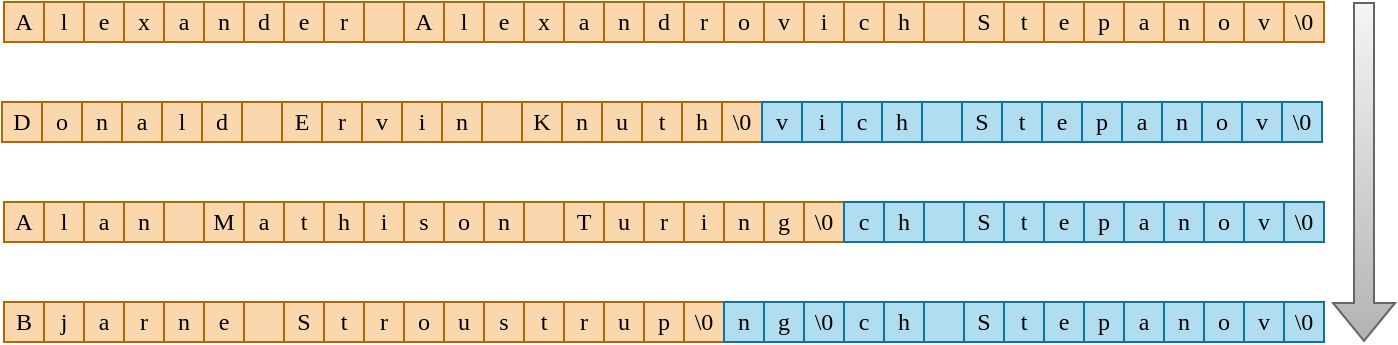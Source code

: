 <mxfile version="22.1.16" type="device">
  <diagram name="Page-1" id="nZQKi7UJ11sSgHiRh12A">
    <mxGraphModel dx="814" dy="559" grid="1" gridSize="10" guides="1" tooltips="1" connect="1" arrows="1" fold="1" page="1" pageScale="1" pageWidth="850" pageHeight="1100" math="0" shadow="0">
      <root>
        <mxCell id="0" />
        <mxCell id="1" parent="0" />
        <mxCell id="AO6BtqNN17s9clnaOmh2-70" value="A" style="rounded=0;whiteSpace=wrap;html=1;fontFamily=consolas;fillColor=#fad7ac;strokeColor=#b46504;" parent="1" vertex="1">
          <mxGeometry x="10" y="40" width="20" height="20" as="geometry" />
        </mxCell>
        <mxCell id="AO6BtqNN17s9clnaOmh2-71" value="l" style="rounded=0;whiteSpace=wrap;html=1;fontFamily=consolas;fillColor=#fad7ac;strokeColor=#b46504;" parent="1" vertex="1">
          <mxGeometry x="30" y="40" width="20" height="20" as="geometry" />
        </mxCell>
        <mxCell id="AO6BtqNN17s9clnaOmh2-72" value="e" style="rounded=0;whiteSpace=wrap;html=1;fontFamily=consolas;fillColor=#fad7ac;strokeColor=#b46504;" parent="1" vertex="1">
          <mxGeometry x="50" y="40" width="20" height="20" as="geometry" />
        </mxCell>
        <mxCell id="AO6BtqNN17s9clnaOmh2-73" value="x" style="rounded=0;whiteSpace=wrap;html=1;fontFamily=consolas;fillColor=#fad7ac;strokeColor=#b46504;" parent="1" vertex="1">
          <mxGeometry x="70" y="40" width="20" height="20" as="geometry" />
        </mxCell>
        <mxCell id="AO6BtqNN17s9clnaOmh2-74" value="a" style="rounded=0;whiteSpace=wrap;html=1;fontFamily=consolas;fillColor=#fad7ac;strokeColor=#b46504;" parent="1" vertex="1">
          <mxGeometry x="90" y="40" width="20" height="20" as="geometry" />
        </mxCell>
        <mxCell id="AO6BtqNN17s9clnaOmh2-75" value="n" style="rounded=0;whiteSpace=wrap;html=1;fontFamily=consolas;fillColor=#fad7ac;strokeColor=#b46504;" parent="1" vertex="1">
          <mxGeometry x="110" y="40" width="20" height="20" as="geometry" />
        </mxCell>
        <mxCell id="AO6BtqNN17s9clnaOmh2-76" value="d" style="rounded=0;whiteSpace=wrap;html=1;fontFamily=consolas;fillColor=#fad7ac;strokeColor=#b46504;" parent="1" vertex="1">
          <mxGeometry x="130" y="40" width="20" height="20" as="geometry" />
        </mxCell>
        <mxCell id="AO6BtqNN17s9clnaOmh2-77" value="e" style="rounded=0;whiteSpace=wrap;html=1;fontFamily=consolas;fillColor=#fad7ac;strokeColor=#b46504;" parent="1" vertex="1">
          <mxGeometry x="150" y="40" width="20" height="20" as="geometry" />
        </mxCell>
        <mxCell id="AO6BtqNN17s9clnaOmh2-78" value="r" style="rounded=0;whiteSpace=wrap;html=1;fontFamily=consolas;fillColor=#fad7ac;strokeColor=#b46504;" parent="1" vertex="1">
          <mxGeometry x="170" y="40" width="20" height="20" as="geometry" />
        </mxCell>
        <mxCell id="AO6BtqNN17s9clnaOmh2-79" value="&amp;nbsp;" style="rounded=0;whiteSpace=wrap;html=1;fontFamily=consolas;fillColor=#fad7ac;strokeColor=#b46504;" parent="1" vertex="1">
          <mxGeometry x="190" y="40" width="20" height="20" as="geometry" />
        </mxCell>
        <mxCell id="AO6BtqNN17s9clnaOmh2-80" value="A" style="rounded=0;whiteSpace=wrap;html=1;fontFamily=consolas;fillColor=#fad7ac;strokeColor=#b46504;" parent="1" vertex="1">
          <mxGeometry x="210" y="40" width="20" height="20" as="geometry" />
        </mxCell>
        <mxCell id="AO6BtqNN17s9clnaOmh2-81" value="l" style="rounded=0;whiteSpace=wrap;html=1;fontFamily=consolas;fillColor=#fad7ac;strokeColor=#b46504;" parent="1" vertex="1">
          <mxGeometry x="230" y="40" width="20" height="20" as="geometry" />
        </mxCell>
        <mxCell id="AO6BtqNN17s9clnaOmh2-82" value="e" style="rounded=0;whiteSpace=wrap;html=1;fontFamily=consolas;fillColor=#fad7ac;strokeColor=#b46504;" parent="1" vertex="1">
          <mxGeometry x="250" y="40" width="20" height="20" as="geometry" />
        </mxCell>
        <mxCell id="AO6BtqNN17s9clnaOmh2-83" value="x" style="rounded=0;whiteSpace=wrap;html=1;fontFamily=consolas;fillColor=#fad7ac;strokeColor=#b46504;" parent="1" vertex="1">
          <mxGeometry x="270" y="40" width="20" height="20" as="geometry" />
        </mxCell>
        <mxCell id="AO6BtqNN17s9clnaOmh2-84" value="a" style="rounded=0;whiteSpace=wrap;html=1;fontFamily=consolas;fillColor=#fad7ac;strokeColor=#b46504;" parent="1" vertex="1">
          <mxGeometry x="290" y="40" width="20" height="20" as="geometry" />
        </mxCell>
        <mxCell id="AO6BtqNN17s9clnaOmh2-85" value="n" style="rounded=0;whiteSpace=wrap;html=1;fontFamily=consolas;fillColor=#fad7ac;strokeColor=#b46504;" parent="1" vertex="1">
          <mxGeometry x="310" y="40" width="20" height="20" as="geometry" />
        </mxCell>
        <mxCell id="AO6BtqNN17s9clnaOmh2-86" value="d" style="rounded=0;whiteSpace=wrap;html=1;fontFamily=consolas;fillColor=#fad7ac;strokeColor=#b46504;" parent="1" vertex="1">
          <mxGeometry x="330" y="40" width="20" height="20" as="geometry" />
        </mxCell>
        <mxCell id="AO6BtqNN17s9clnaOmh2-87" value="r" style="rounded=0;whiteSpace=wrap;html=1;fontFamily=consolas;fillColor=#fad7ac;strokeColor=#b46504;" parent="1" vertex="1">
          <mxGeometry x="350" y="40" width="20" height="20" as="geometry" />
        </mxCell>
        <mxCell id="AO6BtqNN17s9clnaOmh2-88" value="o" style="rounded=0;whiteSpace=wrap;html=1;fontFamily=consolas;fillColor=#fad7ac;strokeColor=#b46504;" parent="1" vertex="1">
          <mxGeometry x="370" y="40" width="20" height="20" as="geometry" />
        </mxCell>
        <mxCell id="AO6BtqNN17s9clnaOmh2-89" value="v" style="rounded=0;whiteSpace=wrap;html=1;fontFamily=consolas;fillColor=#fad7ac;strokeColor=#b46504;" parent="1" vertex="1">
          <mxGeometry x="390" y="40" width="20" height="20" as="geometry" />
        </mxCell>
        <mxCell id="AO6BtqNN17s9clnaOmh2-101" value="i" style="rounded=0;whiteSpace=wrap;html=1;fontFamily=consolas;fillColor=#fad7ac;strokeColor=#b46504;" parent="1" vertex="1">
          <mxGeometry x="410" y="40" width="20" height="20" as="geometry" />
        </mxCell>
        <mxCell id="AO6BtqNN17s9clnaOmh2-102" value="c" style="rounded=0;whiteSpace=wrap;html=1;fontFamily=consolas;fillColor=#fad7ac;strokeColor=#b46504;" parent="1" vertex="1">
          <mxGeometry x="430" y="40" width="20" height="20" as="geometry" />
        </mxCell>
        <mxCell id="AO6BtqNN17s9clnaOmh2-103" value="h" style="rounded=0;whiteSpace=wrap;html=1;fontFamily=consolas;fillColor=#fad7ac;strokeColor=#b46504;" parent="1" vertex="1">
          <mxGeometry x="450" y="40" width="20" height="20" as="geometry" />
        </mxCell>
        <mxCell id="AO6BtqNN17s9clnaOmh2-104" value="&amp;nbsp;" style="rounded=0;whiteSpace=wrap;html=1;fontFamily=consolas;fillColor=#fad7ac;strokeColor=#b46504;" parent="1" vertex="1">
          <mxGeometry x="470" y="40" width="20" height="20" as="geometry" />
        </mxCell>
        <mxCell id="AO6BtqNN17s9clnaOmh2-105" value="S" style="rounded=0;whiteSpace=wrap;html=1;fontFamily=consolas;fillColor=#fad7ac;strokeColor=#b46504;" parent="1" vertex="1">
          <mxGeometry x="490" y="40" width="20" height="20" as="geometry" />
        </mxCell>
        <mxCell id="AO6BtqNN17s9clnaOmh2-106" value="t" style="rounded=0;whiteSpace=wrap;html=1;fontFamily=consolas;fillColor=#fad7ac;strokeColor=#b46504;" parent="1" vertex="1">
          <mxGeometry x="510" y="40" width="20" height="20" as="geometry" />
        </mxCell>
        <mxCell id="AO6BtqNN17s9clnaOmh2-107" value="e" style="rounded=0;whiteSpace=wrap;html=1;fontFamily=consolas;fillColor=#fad7ac;strokeColor=#b46504;" parent="1" vertex="1">
          <mxGeometry x="530" y="40" width="20" height="20" as="geometry" />
        </mxCell>
        <mxCell id="AO6BtqNN17s9clnaOmh2-108" value="p" style="rounded=0;whiteSpace=wrap;html=1;fontFamily=consolas;fillColor=#fad7ac;strokeColor=#b46504;" parent="1" vertex="1">
          <mxGeometry x="550" y="40" width="20" height="20" as="geometry" />
        </mxCell>
        <mxCell id="AO6BtqNN17s9clnaOmh2-109" value="a" style="rounded=0;whiteSpace=wrap;html=1;fontFamily=consolas;fillColor=#fad7ac;strokeColor=#b46504;" parent="1" vertex="1">
          <mxGeometry x="570" y="40" width="20" height="20" as="geometry" />
        </mxCell>
        <mxCell id="AO6BtqNN17s9clnaOmh2-110" value="n" style="rounded=0;whiteSpace=wrap;html=1;fontFamily=consolas;fillColor=#fad7ac;strokeColor=#b46504;" parent="1" vertex="1">
          <mxGeometry x="590" y="40" width="20" height="20" as="geometry" />
        </mxCell>
        <mxCell id="AO6BtqNN17s9clnaOmh2-112" value="D" style="rounded=0;whiteSpace=wrap;html=1;fontFamily=consolas;fillColor=#fad7ac;strokeColor=#b46504;" parent="1" vertex="1">
          <mxGeometry x="9" y="90" width="20" height="20" as="geometry" />
        </mxCell>
        <mxCell id="AO6BtqNN17s9clnaOmh2-113" value="o" style="rounded=0;whiteSpace=wrap;html=1;fontFamily=consolas;fillColor=#fad7ac;strokeColor=#b46504;" parent="1" vertex="1">
          <mxGeometry x="29" y="90" width="20" height="20" as="geometry" />
        </mxCell>
        <mxCell id="AO6BtqNN17s9clnaOmh2-114" value="n" style="rounded=0;whiteSpace=wrap;html=1;fontFamily=consolas;fillColor=#fad7ac;strokeColor=#b46504;" parent="1" vertex="1">
          <mxGeometry x="49" y="90" width="20" height="20" as="geometry" />
        </mxCell>
        <mxCell id="AO6BtqNN17s9clnaOmh2-115" value="a" style="rounded=0;whiteSpace=wrap;html=1;fontFamily=consolas;fillColor=#fad7ac;strokeColor=#b46504;" parent="1" vertex="1">
          <mxGeometry x="69" y="90" width="20" height="20" as="geometry" />
        </mxCell>
        <mxCell id="AO6BtqNN17s9clnaOmh2-116" value="l" style="rounded=0;whiteSpace=wrap;html=1;fontFamily=consolas;fillColor=#fad7ac;strokeColor=#b46504;" parent="1" vertex="1">
          <mxGeometry x="89" y="90" width="20" height="20" as="geometry" />
        </mxCell>
        <mxCell id="AO6BtqNN17s9clnaOmh2-117" value="d" style="rounded=0;whiteSpace=wrap;html=1;fontFamily=consolas;fillColor=#fad7ac;strokeColor=#b46504;" parent="1" vertex="1">
          <mxGeometry x="109" y="90" width="20" height="20" as="geometry" />
        </mxCell>
        <mxCell id="AO6BtqNN17s9clnaOmh2-118" value="&amp;nbsp;" style="rounded=0;whiteSpace=wrap;html=1;fontFamily=consolas;fillColor=#fad7ac;strokeColor=#b46504;" parent="1" vertex="1">
          <mxGeometry x="129" y="90" width="20" height="20" as="geometry" />
        </mxCell>
        <mxCell id="AO6BtqNN17s9clnaOmh2-119" value="E" style="rounded=0;whiteSpace=wrap;html=1;fontFamily=consolas;fillColor=#fad7ac;strokeColor=#b46504;" parent="1" vertex="1">
          <mxGeometry x="149" y="90" width="20" height="20" as="geometry" />
        </mxCell>
        <mxCell id="AO6BtqNN17s9clnaOmh2-120" value="r" style="rounded=0;whiteSpace=wrap;html=1;fontFamily=consolas;fillColor=#fad7ac;strokeColor=#b46504;" parent="1" vertex="1">
          <mxGeometry x="169" y="90" width="20" height="20" as="geometry" />
        </mxCell>
        <mxCell id="AO6BtqNN17s9clnaOmh2-121" value="v" style="rounded=0;whiteSpace=wrap;html=1;fontFamily=consolas;fillColor=#fad7ac;strokeColor=#b46504;" parent="1" vertex="1">
          <mxGeometry x="189" y="90" width="20" height="20" as="geometry" />
        </mxCell>
        <mxCell id="AO6BtqNN17s9clnaOmh2-122" value="i" style="rounded=0;whiteSpace=wrap;html=1;fontFamily=consolas;fillColor=#fad7ac;strokeColor=#b46504;" parent="1" vertex="1">
          <mxGeometry x="209" y="90" width="20" height="20" as="geometry" />
        </mxCell>
        <mxCell id="AO6BtqNN17s9clnaOmh2-123" value="n" style="rounded=0;whiteSpace=wrap;html=1;fontFamily=consolas;fillColor=#fad7ac;strokeColor=#b46504;" parent="1" vertex="1">
          <mxGeometry x="229" y="90" width="20" height="20" as="geometry" />
        </mxCell>
        <mxCell id="AO6BtqNN17s9clnaOmh2-124" value="&amp;nbsp;" style="rounded=0;whiteSpace=wrap;html=1;fontFamily=consolas;fillColor=#fad7ac;strokeColor=#b46504;" parent="1" vertex="1">
          <mxGeometry x="249" y="90" width="20" height="20" as="geometry" />
        </mxCell>
        <mxCell id="AO6BtqNN17s9clnaOmh2-125" value="K" style="rounded=0;whiteSpace=wrap;html=1;fontFamily=consolas;fillColor=#fad7ac;strokeColor=#b46504;" parent="1" vertex="1">
          <mxGeometry x="269" y="90" width="20" height="20" as="geometry" />
        </mxCell>
        <mxCell id="AO6BtqNN17s9clnaOmh2-126" value="n" style="rounded=0;whiteSpace=wrap;html=1;fontFamily=consolas;fillColor=#fad7ac;strokeColor=#b46504;" parent="1" vertex="1">
          <mxGeometry x="289" y="90" width="20" height="20" as="geometry" />
        </mxCell>
        <mxCell id="AO6BtqNN17s9clnaOmh2-127" value="u" style="rounded=0;whiteSpace=wrap;html=1;fontFamily=consolas;fillColor=#fad7ac;strokeColor=#b46504;" parent="1" vertex="1">
          <mxGeometry x="309" y="90" width="20" height="20" as="geometry" />
        </mxCell>
        <mxCell id="AO6BtqNN17s9clnaOmh2-128" value="t" style="rounded=0;whiteSpace=wrap;html=1;fontFamily=consolas;fillColor=#fad7ac;strokeColor=#b46504;" parent="1" vertex="1">
          <mxGeometry x="329" y="90" width="20" height="20" as="geometry" />
        </mxCell>
        <mxCell id="AO6BtqNN17s9clnaOmh2-129" value="h" style="rounded=0;whiteSpace=wrap;html=1;fontFamily=consolas;fillColor=#fad7ac;strokeColor=#b46504;" parent="1" vertex="1">
          <mxGeometry x="349" y="90" width="20" height="20" as="geometry" />
        </mxCell>
        <mxCell id="AO6BtqNN17s9clnaOmh2-130" value="\0" style="rounded=0;whiteSpace=wrap;html=1;fontFamily=consolas;fillColor=#fad7ac;strokeColor=#b46504;" parent="1" vertex="1">
          <mxGeometry x="369" y="90" width="20" height="20" as="geometry" />
        </mxCell>
        <mxCell id="AO6BtqNN17s9clnaOmh2-131" value="v" style="rounded=0;whiteSpace=wrap;html=1;fontFamily=consolas;fillColor=#b1ddf0;strokeColor=#10739e;" parent="1" vertex="1">
          <mxGeometry x="389" y="90" width="20" height="20" as="geometry" />
        </mxCell>
        <mxCell id="AO6BtqNN17s9clnaOmh2-132" value="i" style="rounded=0;whiteSpace=wrap;html=1;fontFamily=consolas;fillColor=#b1ddf0;strokeColor=#10739e;" parent="1" vertex="1">
          <mxGeometry x="409" y="90" width="20" height="20" as="geometry" />
        </mxCell>
        <mxCell id="AO6BtqNN17s9clnaOmh2-133" value="c" style="rounded=0;whiteSpace=wrap;html=1;fontFamily=consolas;fillColor=#b1ddf0;strokeColor=#10739e;" parent="1" vertex="1">
          <mxGeometry x="429" y="90" width="20" height="20" as="geometry" />
        </mxCell>
        <mxCell id="AO6BtqNN17s9clnaOmh2-134" value="h" style="rounded=0;whiteSpace=wrap;html=1;fontFamily=consolas;fillColor=#b1ddf0;strokeColor=#10739e;" parent="1" vertex="1">
          <mxGeometry x="449" y="90" width="20" height="20" as="geometry" />
        </mxCell>
        <mxCell id="AO6BtqNN17s9clnaOmh2-135" value="&amp;nbsp;" style="rounded=0;whiteSpace=wrap;html=1;fontFamily=consolas;fillColor=#b1ddf0;strokeColor=#10739e;" parent="1" vertex="1">
          <mxGeometry x="469" y="90" width="20" height="20" as="geometry" />
        </mxCell>
        <mxCell id="AO6BtqNN17s9clnaOmh2-136" value="S" style="rounded=0;whiteSpace=wrap;html=1;fontFamily=consolas;fillColor=#b1ddf0;strokeColor=#10739e;" parent="1" vertex="1">
          <mxGeometry x="489" y="90" width="20" height="20" as="geometry" />
        </mxCell>
        <mxCell id="AO6BtqNN17s9clnaOmh2-137" value="t" style="rounded=0;whiteSpace=wrap;html=1;fontFamily=consolas;fillColor=#b1ddf0;strokeColor=#10739e;" parent="1" vertex="1">
          <mxGeometry x="509" y="90" width="20" height="20" as="geometry" />
        </mxCell>
        <mxCell id="AO6BtqNN17s9clnaOmh2-138" value="e" style="rounded=0;whiteSpace=wrap;html=1;fontFamily=consolas;fillColor=#b1ddf0;strokeColor=#10739e;" parent="1" vertex="1">
          <mxGeometry x="529" y="90" width="20" height="20" as="geometry" />
        </mxCell>
        <mxCell id="AO6BtqNN17s9clnaOmh2-139" value="p" style="rounded=0;whiteSpace=wrap;html=1;fontFamily=consolas;fillColor=#b1ddf0;strokeColor=#10739e;" parent="1" vertex="1">
          <mxGeometry x="549" y="90" width="20" height="20" as="geometry" />
        </mxCell>
        <mxCell id="AO6BtqNN17s9clnaOmh2-140" value="a" style="rounded=0;whiteSpace=wrap;html=1;fontFamily=consolas;fillColor=#b1ddf0;strokeColor=#10739e;" parent="1" vertex="1">
          <mxGeometry x="569" y="90" width="20" height="20" as="geometry" />
        </mxCell>
        <mxCell id="AO6BtqNN17s9clnaOmh2-141" value="n" style="rounded=0;whiteSpace=wrap;html=1;fontFamily=consolas;fillColor=#b1ddf0;strokeColor=#10739e;" parent="1" vertex="1">
          <mxGeometry x="589" y="90" width="20" height="20" as="geometry" />
        </mxCell>
        <mxCell id="AO6BtqNN17s9clnaOmh2-143" value="o" style="rounded=0;whiteSpace=wrap;html=1;fontFamily=consolas;fillColor=#fad7ac;strokeColor=#b46504;" parent="1" vertex="1">
          <mxGeometry x="610" y="40" width="20" height="20" as="geometry" />
        </mxCell>
        <mxCell id="AO6BtqNN17s9clnaOmh2-144" value="v" style="rounded=0;whiteSpace=wrap;html=1;fontFamily=consolas;fillColor=#fad7ac;strokeColor=#b46504;" parent="1" vertex="1">
          <mxGeometry x="630" y="40" width="20" height="20" as="geometry" />
        </mxCell>
        <mxCell id="AO6BtqNN17s9clnaOmh2-148" value="o" style="rounded=0;whiteSpace=wrap;html=1;fontFamily=consolas;fillColor=#b1ddf0;strokeColor=#10739e;" parent="1" vertex="1">
          <mxGeometry x="609" y="90" width="20" height="20" as="geometry" />
        </mxCell>
        <mxCell id="AO6BtqNN17s9clnaOmh2-149" value="v" style="rounded=0;whiteSpace=wrap;html=1;fontFamily=consolas;fillColor=#b1ddf0;strokeColor=#10739e;" parent="1" vertex="1">
          <mxGeometry x="629" y="90" width="20" height="20" as="geometry" />
        </mxCell>
        <mxCell id="AO6BtqNN17s9clnaOmh2-150" value="B" style="rounded=0;whiteSpace=wrap;html=1;fontFamily=consolas;fillColor=#fad7ac;strokeColor=#b46504;" parent="1" vertex="1">
          <mxGeometry x="10" y="190" width="20" height="20" as="geometry" />
        </mxCell>
        <mxCell id="AO6BtqNN17s9clnaOmh2-151" value="j" style="rounded=0;whiteSpace=wrap;html=1;fontFamily=consolas;fillColor=#fad7ac;strokeColor=#b46504;" parent="1" vertex="1">
          <mxGeometry x="30" y="190" width="20" height="20" as="geometry" />
        </mxCell>
        <mxCell id="AO6BtqNN17s9clnaOmh2-152" value="a" style="rounded=0;whiteSpace=wrap;html=1;fontFamily=consolas;fillColor=#fad7ac;strokeColor=#b46504;" parent="1" vertex="1">
          <mxGeometry x="50" y="190" width="20" height="20" as="geometry" />
        </mxCell>
        <mxCell id="AO6BtqNN17s9clnaOmh2-153" value="r" style="rounded=0;whiteSpace=wrap;html=1;fontFamily=consolas;fillColor=#fad7ac;strokeColor=#b46504;" parent="1" vertex="1">
          <mxGeometry x="70" y="190" width="20" height="20" as="geometry" />
        </mxCell>
        <mxCell id="AO6BtqNN17s9clnaOmh2-154" value="n" style="rounded=0;whiteSpace=wrap;html=1;fontFamily=consolas;fillColor=#fad7ac;strokeColor=#b46504;" parent="1" vertex="1">
          <mxGeometry x="90" y="190" width="20" height="20" as="geometry" />
        </mxCell>
        <mxCell id="AO6BtqNN17s9clnaOmh2-155" value="e" style="rounded=0;whiteSpace=wrap;html=1;fontFamily=consolas;fillColor=#fad7ac;strokeColor=#b46504;" parent="1" vertex="1">
          <mxGeometry x="110" y="190" width="20" height="20" as="geometry" />
        </mxCell>
        <mxCell id="AO6BtqNN17s9clnaOmh2-156" value="&amp;nbsp;" style="rounded=0;whiteSpace=wrap;html=1;fontFamily=consolas;fillColor=#fad7ac;strokeColor=#b46504;" parent="1" vertex="1">
          <mxGeometry x="130" y="190" width="20" height="20" as="geometry" />
        </mxCell>
        <mxCell id="AO6BtqNN17s9clnaOmh2-157" value="S" style="rounded=0;whiteSpace=wrap;html=1;fontFamily=consolas;fillColor=#fad7ac;strokeColor=#b46504;" parent="1" vertex="1">
          <mxGeometry x="150" y="190" width="20" height="20" as="geometry" />
        </mxCell>
        <mxCell id="AO6BtqNN17s9clnaOmh2-158" value="t" style="rounded=0;whiteSpace=wrap;html=1;fontFamily=consolas;fillColor=#fad7ac;strokeColor=#b46504;" parent="1" vertex="1">
          <mxGeometry x="170" y="190" width="20" height="20" as="geometry" />
        </mxCell>
        <mxCell id="AO6BtqNN17s9clnaOmh2-159" value="r" style="rounded=0;whiteSpace=wrap;html=1;fontFamily=consolas;fillColor=#fad7ac;strokeColor=#b46504;" parent="1" vertex="1">
          <mxGeometry x="190" y="190" width="20" height="20" as="geometry" />
        </mxCell>
        <mxCell id="AO6BtqNN17s9clnaOmh2-160" value="o" style="rounded=0;whiteSpace=wrap;html=1;fontFamily=consolas;fillColor=#fad7ac;strokeColor=#b46504;" parent="1" vertex="1">
          <mxGeometry x="210" y="190" width="20" height="20" as="geometry" />
        </mxCell>
        <mxCell id="AO6BtqNN17s9clnaOmh2-161" value="u" style="rounded=0;whiteSpace=wrap;html=1;fontFamily=consolas;fillColor=#fad7ac;strokeColor=#b46504;" parent="1" vertex="1">
          <mxGeometry x="230" y="190" width="20" height="20" as="geometry" />
        </mxCell>
        <mxCell id="AO6BtqNN17s9clnaOmh2-162" value="s" style="rounded=0;whiteSpace=wrap;html=1;fontFamily=consolas;fillColor=#fad7ac;strokeColor=#b46504;" parent="1" vertex="1">
          <mxGeometry x="250" y="190" width="20" height="20" as="geometry" />
        </mxCell>
        <mxCell id="AO6BtqNN17s9clnaOmh2-163" value="t" style="rounded=0;whiteSpace=wrap;html=1;fontFamily=consolas;fillColor=#fad7ac;strokeColor=#b46504;" parent="1" vertex="1">
          <mxGeometry x="270" y="190" width="20" height="20" as="geometry" />
        </mxCell>
        <mxCell id="AO6BtqNN17s9clnaOmh2-164" value="r" style="rounded=0;whiteSpace=wrap;html=1;fontFamily=consolas;fillColor=#fad7ac;strokeColor=#b46504;" parent="1" vertex="1">
          <mxGeometry x="290" y="190" width="20" height="20" as="geometry" />
        </mxCell>
        <mxCell id="AO6BtqNN17s9clnaOmh2-165" value="u" style="rounded=0;whiteSpace=wrap;html=1;fontFamily=consolas;fillColor=#fad7ac;strokeColor=#b46504;" parent="1" vertex="1">
          <mxGeometry x="310" y="190" width="20" height="20" as="geometry" />
        </mxCell>
        <mxCell id="AO6BtqNN17s9clnaOmh2-166" value="p" style="rounded=0;whiteSpace=wrap;html=1;fontFamily=consolas;fillColor=#fad7ac;strokeColor=#b46504;" parent="1" vertex="1">
          <mxGeometry x="330" y="190" width="20" height="20" as="geometry" />
        </mxCell>
        <mxCell id="AO6BtqNN17s9clnaOmh2-167" value="\0" style="rounded=0;whiteSpace=wrap;html=1;fontFamily=consolas;fillColor=#fad7ac;strokeColor=#b46504;" parent="1" vertex="1">
          <mxGeometry x="350" y="190" width="20" height="20" as="geometry" />
        </mxCell>
        <mxCell id="AO6BtqNN17s9clnaOmh2-168" value="n" style="rounded=0;whiteSpace=wrap;html=1;fontFamily=consolas;fillColor=#b1ddf0;strokeColor=#10739e;" parent="1" vertex="1">
          <mxGeometry x="370" y="190" width="20" height="20" as="geometry" />
        </mxCell>
        <mxCell id="AO6BtqNN17s9clnaOmh2-169" value="g" style="rounded=0;whiteSpace=wrap;html=1;fontFamily=consolas;fillColor=#b1ddf0;strokeColor=#10739e;" parent="1" vertex="1">
          <mxGeometry x="390" y="190" width="20" height="20" as="geometry" />
        </mxCell>
        <mxCell id="AO6BtqNN17s9clnaOmh2-170" value="\0" style="rounded=0;whiteSpace=wrap;html=1;fontFamily=consolas;fillColor=#b1ddf0;strokeColor=#10739e;" parent="1" vertex="1">
          <mxGeometry x="410" y="190" width="20" height="20" as="geometry" />
        </mxCell>
        <mxCell id="AO6BtqNN17s9clnaOmh2-171" value="c" style="rounded=0;whiteSpace=wrap;html=1;fontFamily=consolas;fillColor=#b1ddf0;strokeColor=#10739e;" parent="1" vertex="1">
          <mxGeometry x="430" y="190" width="20" height="20" as="geometry" />
        </mxCell>
        <mxCell id="AO6BtqNN17s9clnaOmh2-172" value="h" style="rounded=0;whiteSpace=wrap;html=1;fontFamily=consolas;fillColor=#b1ddf0;strokeColor=#10739e;" parent="1" vertex="1">
          <mxGeometry x="450" y="190" width="20" height="20" as="geometry" />
        </mxCell>
        <mxCell id="AO6BtqNN17s9clnaOmh2-173" value="&amp;nbsp;" style="rounded=0;whiteSpace=wrap;html=1;fontFamily=consolas;fillColor=#b1ddf0;strokeColor=#10739e;" parent="1" vertex="1">
          <mxGeometry x="470" y="190" width="20" height="20" as="geometry" />
        </mxCell>
        <mxCell id="AO6BtqNN17s9clnaOmh2-174" value="S" style="rounded=0;whiteSpace=wrap;html=1;fontFamily=consolas;fillColor=#b1ddf0;strokeColor=#10739e;" parent="1" vertex="1">
          <mxGeometry x="490" y="190" width="20" height="20" as="geometry" />
        </mxCell>
        <mxCell id="AO6BtqNN17s9clnaOmh2-175" value="t" style="rounded=0;whiteSpace=wrap;html=1;fontFamily=consolas;fillColor=#b1ddf0;strokeColor=#10739e;" parent="1" vertex="1">
          <mxGeometry x="510" y="190" width="20" height="20" as="geometry" />
        </mxCell>
        <mxCell id="AO6BtqNN17s9clnaOmh2-176" value="e" style="rounded=0;whiteSpace=wrap;html=1;fontFamily=consolas;fillColor=#b1ddf0;strokeColor=#10739e;" parent="1" vertex="1">
          <mxGeometry x="530" y="190" width="20" height="20" as="geometry" />
        </mxCell>
        <mxCell id="AO6BtqNN17s9clnaOmh2-177" value="p" style="rounded=0;whiteSpace=wrap;html=1;fontFamily=consolas;fillColor=#b1ddf0;strokeColor=#10739e;" parent="1" vertex="1">
          <mxGeometry x="550" y="190" width="20" height="20" as="geometry" />
        </mxCell>
        <mxCell id="AO6BtqNN17s9clnaOmh2-178" value="a" style="rounded=0;whiteSpace=wrap;html=1;fontFamily=consolas;fillColor=#b1ddf0;strokeColor=#10739e;" parent="1" vertex="1">
          <mxGeometry x="570" y="190" width="20" height="20" as="geometry" />
        </mxCell>
        <mxCell id="AO6BtqNN17s9clnaOmh2-179" value="n" style="rounded=0;whiteSpace=wrap;html=1;fontFamily=consolas;fillColor=#b1ddf0;strokeColor=#10739e;" parent="1" vertex="1">
          <mxGeometry x="590" y="190" width="20" height="20" as="geometry" />
        </mxCell>
        <mxCell id="AO6BtqNN17s9clnaOmh2-180" value="o" style="rounded=0;whiteSpace=wrap;html=1;fontFamily=consolas;fillColor=#b1ddf0;strokeColor=#10739e;" parent="1" vertex="1">
          <mxGeometry x="610" y="190" width="20" height="20" as="geometry" />
        </mxCell>
        <mxCell id="AO6BtqNN17s9clnaOmh2-181" value="v" style="rounded=0;whiteSpace=wrap;html=1;fontFamily=consolas;fillColor=#b1ddf0;strokeColor=#10739e;" parent="1" vertex="1">
          <mxGeometry x="630" y="190" width="20" height="20" as="geometry" />
        </mxCell>
        <mxCell id="AO6BtqNN17s9clnaOmh2-183" value="A" style="rounded=0;whiteSpace=wrap;html=1;fontFamily=consolas;fillColor=#fad7ac;strokeColor=#b46504;" parent="1" vertex="1">
          <mxGeometry x="10" y="140" width="20" height="20" as="geometry" />
        </mxCell>
        <mxCell id="AO6BtqNN17s9clnaOmh2-184" value="l" style="rounded=0;whiteSpace=wrap;html=1;fontFamily=consolas;fillColor=#fad7ac;strokeColor=#b46504;" parent="1" vertex="1">
          <mxGeometry x="30" y="140" width="20" height="20" as="geometry" />
        </mxCell>
        <mxCell id="AO6BtqNN17s9clnaOmh2-185" value="a" style="rounded=0;whiteSpace=wrap;html=1;fontFamily=consolas;fillColor=#fad7ac;strokeColor=#b46504;" parent="1" vertex="1">
          <mxGeometry x="50" y="140" width="20" height="20" as="geometry" />
        </mxCell>
        <mxCell id="AO6BtqNN17s9clnaOmh2-186" value="n" style="rounded=0;whiteSpace=wrap;html=1;fontFamily=consolas;fillColor=#fad7ac;strokeColor=#b46504;" parent="1" vertex="1">
          <mxGeometry x="70" y="140" width="20" height="20" as="geometry" />
        </mxCell>
        <mxCell id="AO6BtqNN17s9clnaOmh2-187" value="&amp;nbsp;" style="rounded=0;whiteSpace=wrap;html=1;fontFamily=consolas;fillColor=#fad7ac;strokeColor=#b46504;" parent="1" vertex="1">
          <mxGeometry x="90" y="140" width="20" height="20" as="geometry" />
        </mxCell>
        <mxCell id="AO6BtqNN17s9clnaOmh2-188" value="M" style="rounded=0;whiteSpace=wrap;html=1;fontFamily=consolas;fillColor=#fad7ac;strokeColor=#b46504;" parent="1" vertex="1">
          <mxGeometry x="110" y="140" width="20" height="20" as="geometry" />
        </mxCell>
        <mxCell id="AO6BtqNN17s9clnaOmh2-189" value="a" style="rounded=0;whiteSpace=wrap;html=1;fontFamily=consolas;fillColor=#fad7ac;strokeColor=#b46504;" parent="1" vertex="1">
          <mxGeometry x="130" y="140" width="20" height="20" as="geometry" />
        </mxCell>
        <mxCell id="AO6BtqNN17s9clnaOmh2-190" value="t" style="rounded=0;whiteSpace=wrap;html=1;fontFamily=consolas;fillColor=#fad7ac;strokeColor=#b46504;" parent="1" vertex="1">
          <mxGeometry x="150" y="140" width="20" height="20" as="geometry" />
        </mxCell>
        <mxCell id="AO6BtqNN17s9clnaOmh2-191" value="h" style="rounded=0;whiteSpace=wrap;html=1;fontFamily=consolas;fillColor=#fad7ac;strokeColor=#b46504;" parent="1" vertex="1">
          <mxGeometry x="170" y="140" width="20" height="20" as="geometry" />
        </mxCell>
        <mxCell id="AO6BtqNN17s9clnaOmh2-192" value="i" style="rounded=0;whiteSpace=wrap;html=1;fontFamily=consolas;fillColor=#fad7ac;strokeColor=#b46504;" parent="1" vertex="1">
          <mxGeometry x="190" y="140" width="20" height="20" as="geometry" />
        </mxCell>
        <mxCell id="AO6BtqNN17s9clnaOmh2-193" value="s" style="rounded=0;whiteSpace=wrap;html=1;fontFamily=consolas;fillColor=#fad7ac;strokeColor=#b46504;" parent="1" vertex="1">
          <mxGeometry x="210" y="140" width="20" height="20" as="geometry" />
        </mxCell>
        <mxCell id="AO6BtqNN17s9clnaOmh2-194" value="o" style="rounded=0;whiteSpace=wrap;html=1;fontFamily=consolas;fillColor=#fad7ac;strokeColor=#b46504;" parent="1" vertex="1">
          <mxGeometry x="230" y="140" width="20" height="20" as="geometry" />
        </mxCell>
        <mxCell id="AO6BtqNN17s9clnaOmh2-195" value="n" style="rounded=0;whiteSpace=wrap;html=1;fontFamily=consolas;fillColor=#fad7ac;strokeColor=#b46504;" parent="1" vertex="1">
          <mxGeometry x="250" y="140" width="20" height="20" as="geometry" />
        </mxCell>
        <mxCell id="AO6BtqNN17s9clnaOmh2-196" value="&amp;nbsp;" style="rounded=0;whiteSpace=wrap;html=1;fontFamily=consolas;fillColor=#fad7ac;strokeColor=#b46504;" parent="1" vertex="1">
          <mxGeometry x="270" y="140" width="20" height="20" as="geometry" />
        </mxCell>
        <mxCell id="AO6BtqNN17s9clnaOmh2-197" value="T" style="rounded=0;whiteSpace=wrap;html=1;fontFamily=consolas;fillColor=#fad7ac;strokeColor=#b46504;" parent="1" vertex="1">
          <mxGeometry x="290" y="140" width="20" height="20" as="geometry" />
        </mxCell>
        <mxCell id="AO6BtqNN17s9clnaOmh2-198" value="u" style="rounded=0;whiteSpace=wrap;html=1;fontFamily=consolas;fillColor=#fad7ac;strokeColor=#b46504;" parent="1" vertex="1">
          <mxGeometry x="310" y="140" width="20" height="20" as="geometry" />
        </mxCell>
        <mxCell id="AO6BtqNN17s9clnaOmh2-199" value="r" style="rounded=0;whiteSpace=wrap;html=1;fontFamily=consolas;fillColor=#fad7ac;strokeColor=#b46504;" parent="1" vertex="1">
          <mxGeometry x="330" y="140" width="20" height="20" as="geometry" />
        </mxCell>
        <mxCell id="AO6BtqNN17s9clnaOmh2-200" value="i" style="rounded=0;whiteSpace=wrap;html=1;fontFamily=consolas;fillColor=#fad7ac;strokeColor=#b46504;" parent="1" vertex="1">
          <mxGeometry x="350" y="140" width="20" height="20" as="geometry" />
        </mxCell>
        <mxCell id="AO6BtqNN17s9clnaOmh2-201" value="n" style="rounded=0;whiteSpace=wrap;html=1;fontFamily=consolas;fillColor=#fad7ac;strokeColor=#b46504;" parent="1" vertex="1">
          <mxGeometry x="370" y="140" width="20" height="20" as="geometry" />
        </mxCell>
        <mxCell id="AO6BtqNN17s9clnaOmh2-202" value="g" style="rounded=0;whiteSpace=wrap;html=1;fontFamily=consolas;fillColor=#fad7ac;strokeColor=#b46504;" parent="1" vertex="1">
          <mxGeometry x="390" y="140" width="20" height="20" as="geometry" />
        </mxCell>
        <mxCell id="AO6BtqNN17s9clnaOmh2-203" value="\0" style="rounded=0;whiteSpace=wrap;html=1;fontFamily=consolas;fillColor=#fad7ac;strokeColor=#b46504;" parent="1" vertex="1">
          <mxGeometry x="410" y="140" width="20" height="20" as="geometry" />
        </mxCell>
        <mxCell id="AO6BtqNN17s9clnaOmh2-204" value="c" style="rounded=0;whiteSpace=wrap;html=1;fontFamily=consolas;fillColor=#b1ddf0;strokeColor=#10739e;" parent="1" vertex="1">
          <mxGeometry x="430" y="140" width="20" height="20" as="geometry" />
        </mxCell>
        <mxCell id="AO6BtqNN17s9clnaOmh2-205" value="h" style="rounded=0;whiteSpace=wrap;html=1;fontFamily=consolas;fillColor=#b1ddf0;strokeColor=#10739e;" parent="1" vertex="1">
          <mxGeometry x="450" y="140" width="20" height="20" as="geometry" />
        </mxCell>
        <mxCell id="AO6BtqNN17s9clnaOmh2-206" value="&amp;nbsp;" style="rounded=0;whiteSpace=wrap;html=1;fontFamily=consolas;fillColor=#b1ddf0;strokeColor=#10739e;" parent="1" vertex="1">
          <mxGeometry x="470" y="140" width="20" height="20" as="geometry" />
        </mxCell>
        <mxCell id="AO6BtqNN17s9clnaOmh2-207" value="S" style="rounded=0;whiteSpace=wrap;html=1;fontFamily=consolas;fillColor=#b1ddf0;strokeColor=#10739e;" parent="1" vertex="1">
          <mxGeometry x="490" y="140" width="20" height="20" as="geometry" />
        </mxCell>
        <mxCell id="AO6BtqNN17s9clnaOmh2-208" value="t" style="rounded=0;whiteSpace=wrap;html=1;fontFamily=consolas;fillColor=#b1ddf0;strokeColor=#10739e;" parent="1" vertex="1">
          <mxGeometry x="510" y="140" width="20" height="20" as="geometry" />
        </mxCell>
        <mxCell id="AO6BtqNN17s9clnaOmh2-209" value="e" style="rounded=0;whiteSpace=wrap;html=1;fontFamily=consolas;fillColor=#b1ddf0;strokeColor=#10739e;" parent="1" vertex="1">
          <mxGeometry x="530" y="140" width="20" height="20" as="geometry" />
        </mxCell>
        <mxCell id="AO6BtqNN17s9clnaOmh2-210" value="p" style="rounded=0;whiteSpace=wrap;html=1;fontFamily=consolas;fillColor=#b1ddf0;strokeColor=#10739e;" parent="1" vertex="1">
          <mxGeometry x="550" y="140" width="20" height="20" as="geometry" />
        </mxCell>
        <mxCell id="AO6BtqNN17s9clnaOmh2-211" value="a" style="rounded=0;whiteSpace=wrap;html=1;fontFamily=consolas;fillColor=#b1ddf0;strokeColor=#10739e;" parent="1" vertex="1">
          <mxGeometry x="570" y="140" width="20" height="20" as="geometry" />
        </mxCell>
        <mxCell id="AO6BtqNN17s9clnaOmh2-212" value="n" style="rounded=0;whiteSpace=wrap;html=1;fontFamily=consolas;fillColor=#b1ddf0;strokeColor=#10739e;" parent="1" vertex="1">
          <mxGeometry x="590" y="140" width="20" height="20" as="geometry" />
        </mxCell>
        <mxCell id="AO6BtqNN17s9clnaOmh2-213" value="o" style="rounded=0;whiteSpace=wrap;html=1;fontFamily=consolas;fillColor=#b1ddf0;strokeColor=#10739e;" parent="1" vertex="1">
          <mxGeometry x="610" y="140" width="20" height="20" as="geometry" />
        </mxCell>
        <mxCell id="AO6BtqNN17s9clnaOmh2-214" value="v" style="rounded=0;whiteSpace=wrap;html=1;fontFamily=consolas;fillColor=#b1ddf0;strokeColor=#10739e;" parent="1" vertex="1">
          <mxGeometry x="630" y="140" width="20" height="20" as="geometry" />
        </mxCell>
        <mxCell id="osX6IA2h_siDYXLlmoUd-1" value="" style="shape=flexArrow;endArrow=classic;html=1;rounded=0;fillColor=#F5F5F5;gradientColor=#b3b3b3;strokeColor=#666666;" parent="1" edge="1">
          <mxGeometry width="50" height="50" relative="1" as="geometry">
            <mxPoint x="690" y="40" as="sourcePoint" />
            <mxPoint x="690" y="210" as="targetPoint" />
          </mxGeometry>
        </mxCell>
        <mxCell id="TTsUjaZgd6t3q5SX1iFm-1" value="\0" style="rounded=0;whiteSpace=wrap;html=1;fontFamily=consolas;fillColor=#fad7ac;strokeColor=#b46504;" vertex="1" parent="1">
          <mxGeometry x="650" y="40" width="20" height="20" as="geometry" />
        </mxCell>
        <mxCell id="TTsUjaZgd6t3q5SX1iFm-2" value="\0" style="rounded=0;whiteSpace=wrap;html=1;fontFamily=consolas;fillColor=#b1ddf0;strokeColor=#10739e;" vertex="1" parent="1">
          <mxGeometry x="649" y="90" width="20" height="20" as="geometry" />
        </mxCell>
        <mxCell id="TTsUjaZgd6t3q5SX1iFm-3" value="\0" style="rounded=0;whiteSpace=wrap;html=1;fontFamily=consolas;fillColor=#b1ddf0;strokeColor=#10739e;" vertex="1" parent="1">
          <mxGeometry x="650" y="190" width="20" height="20" as="geometry" />
        </mxCell>
        <mxCell id="TTsUjaZgd6t3q5SX1iFm-4" value="\0" style="rounded=0;whiteSpace=wrap;html=1;fontFamily=consolas;fillColor=#b1ddf0;strokeColor=#10739e;" vertex="1" parent="1">
          <mxGeometry x="650" y="140" width="20" height="20" as="geometry" />
        </mxCell>
      </root>
    </mxGraphModel>
  </diagram>
</mxfile>
